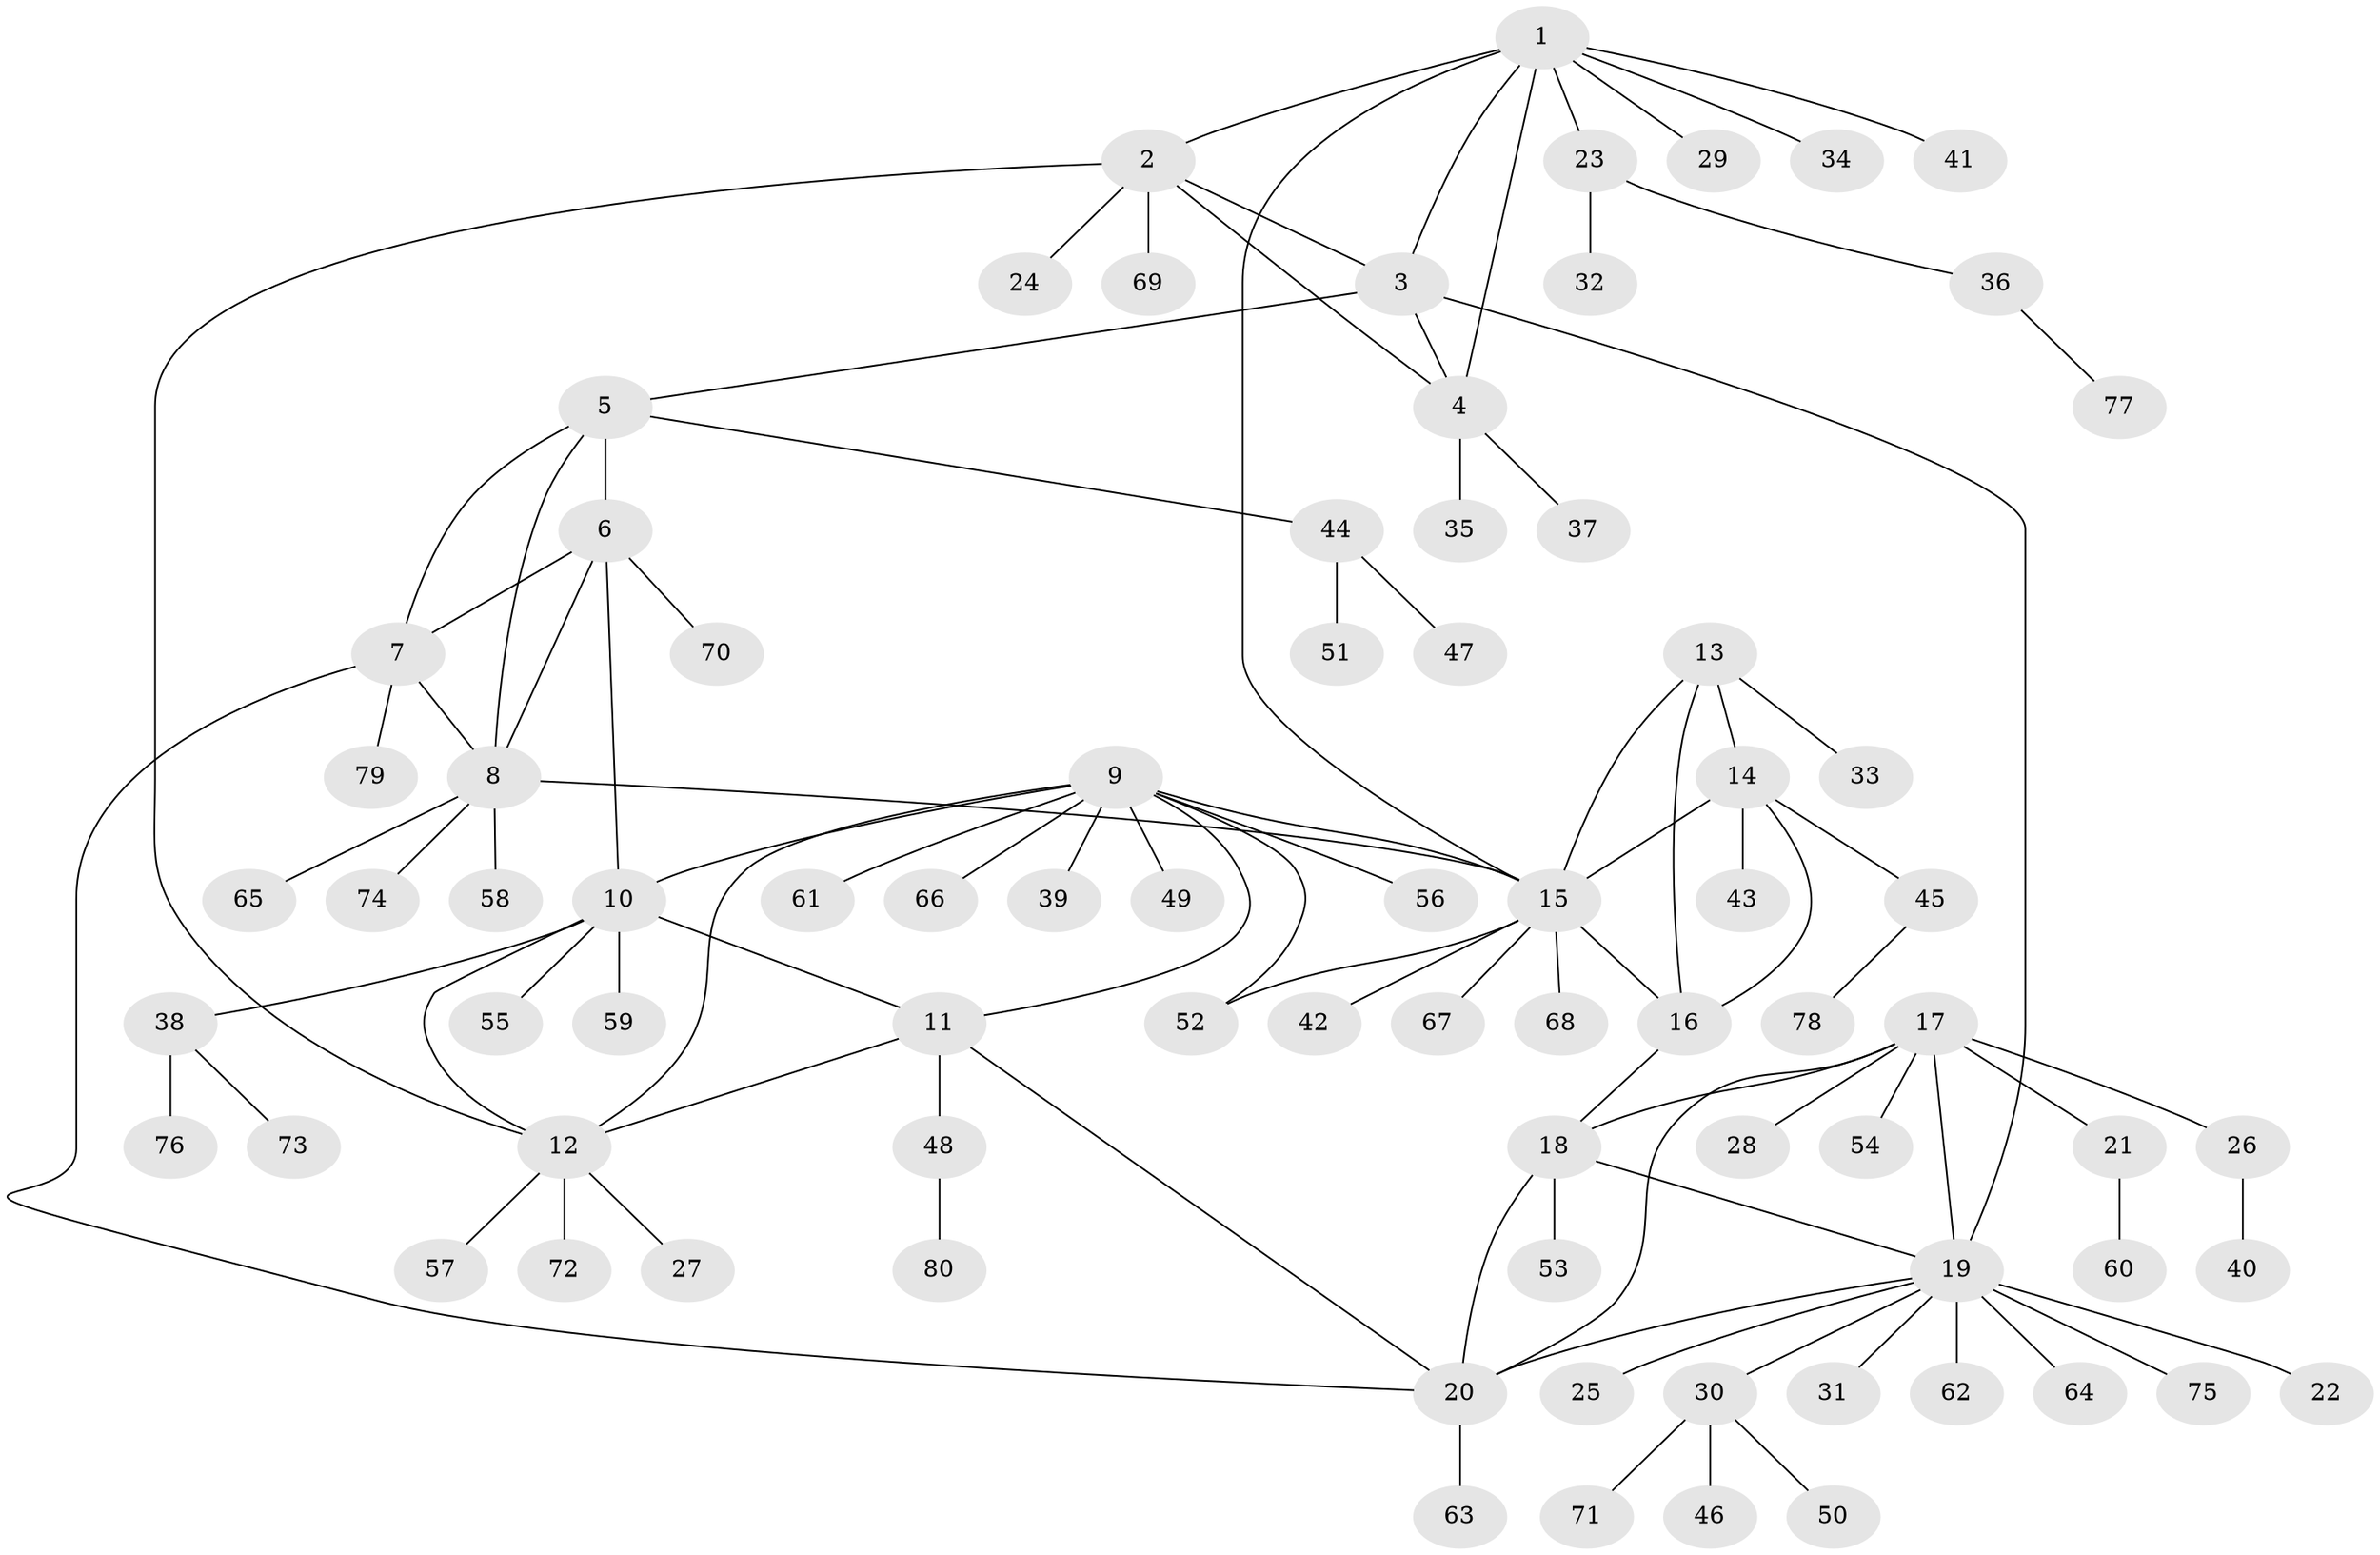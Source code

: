// coarse degree distribution, {9: 0.03333333333333333, 4: 0.03333333333333333, 8: 0.03333333333333333, 3: 0.06666666666666667, 6: 0.05, 5: 0.05, 7: 0.016666666666666666, 10: 0.016666666666666666, 1: 0.6333333333333333, 2: 0.06666666666666667}
// Generated by graph-tools (version 1.1) at 2025/42/03/06/25 10:42:14]
// undirected, 80 vertices, 101 edges
graph export_dot {
graph [start="1"]
  node [color=gray90,style=filled];
  1;
  2;
  3;
  4;
  5;
  6;
  7;
  8;
  9;
  10;
  11;
  12;
  13;
  14;
  15;
  16;
  17;
  18;
  19;
  20;
  21;
  22;
  23;
  24;
  25;
  26;
  27;
  28;
  29;
  30;
  31;
  32;
  33;
  34;
  35;
  36;
  37;
  38;
  39;
  40;
  41;
  42;
  43;
  44;
  45;
  46;
  47;
  48;
  49;
  50;
  51;
  52;
  53;
  54;
  55;
  56;
  57;
  58;
  59;
  60;
  61;
  62;
  63;
  64;
  65;
  66;
  67;
  68;
  69;
  70;
  71;
  72;
  73;
  74;
  75;
  76;
  77;
  78;
  79;
  80;
  1 -- 2;
  1 -- 3;
  1 -- 4;
  1 -- 15;
  1 -- 23;
  1 -- 29;
  1 -- 34;
  1 -- 41;
  2 -- 3;
  2 -- 4;
  2 -- 12;
  2 -- 24;
  2 -- 69;
  3 -- 4;
  3 -- 5;
  3 -- 19;
  4 -- 35;
  4 -- 37;
  5 -- 6;
  5 -- 7;
  5 -- 8;
  5 -- 44;
  6 -- 7;
  6 -- 8;
  6 -- 10;
  6 -- 70;
  7 -- 8;
  7 -- 20;
  7 -- 79;
  8 -- 15;
  8 -- 58;
  8 -- 65;
  8 -- 74;
  9 -- 10;
  9 -- 11;
  9 -- 12;
  9 -- 15;
  9 -- 39;
  9 -- 49;
  9 -- 52;
  9 -- 56;
  9 -- 61;
  9 -- 66;
  10 -- 11;
  10 -- 12;
  10 -- 38;
  10 -- 55;
  10 -- 59;
  11 -- 12;
  11 -- 20;
  11 -- 48;
  12 -- 27;
  12 -- 57;
  12 -- 72;
  13 -- 14;
  13 -- 15;
  13 -- 16;
  13 -- 33;
  14 -- 15;
  14 -- 16;
  14 -- 43;
  14 -- 45;
  15 -- 16;
  15 -- 42;
  15 -- 52;
  15 -- 67;
  15 -- 68;
  16 -- 18;
  17 -- 18;
  17 -- 19;
  17 -- 20;
  17 -- 21;
  17 -- 26;
  17 -- 28;
  17 -- 54;
  18 -- 19;
  18 -- 20;
  18 -- 53;
  19 -- 20;
  19 -- 22;
  19 -- 25;
  19 -- 30;
  19 -- 31;
  19 -- 62;
  19 -- 64;
  19 -- 75;
  20 -- 63;
  21 -- 60;
  23 -- 32;
  23 -- 36;
  26 -- 40;
  30 -- 46;
  30 -- 50;
  30 -- 71;
  36 -- 77;
  38 -- 73;
  38 -- 76;
  44 -- 47;
  44 -- 51;
  45 -- 78;
  48 -- 80;
}
